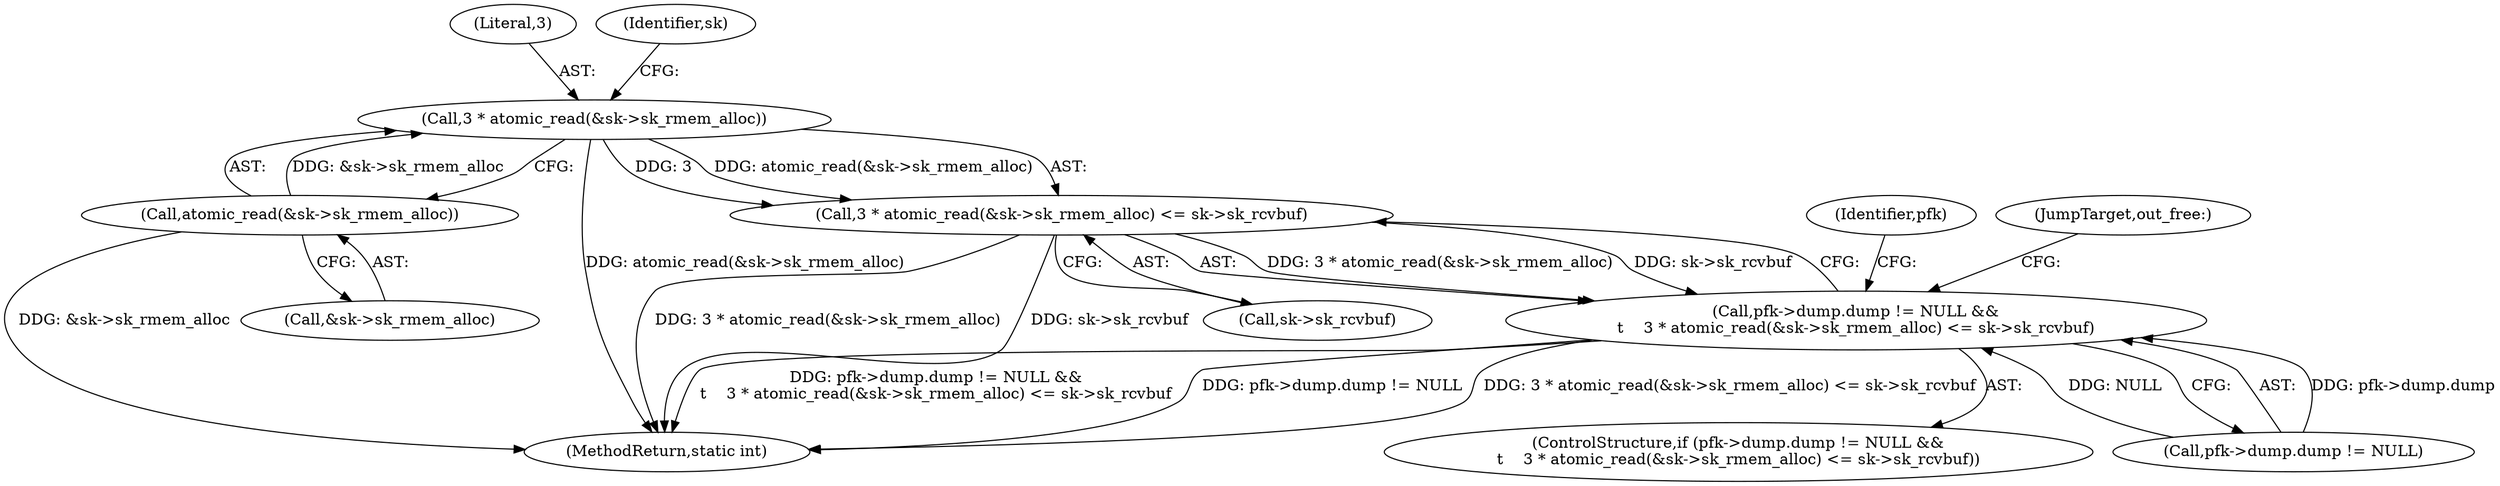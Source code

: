 digraph "0_linux_f3d3342602f8bcbf37d7c46641cb9bca7618eb1c_19@API" {
"1000208" [label="(Call,3 * atomic_read(&sk->sk_rmem_alloc))"];
"1000210" [label="(Call,atomic_read(&sk->sk_rmem_alloc))"];
"1000207" [label="(Call,3 * atomic_read(&sk->sk_rmem_alloc) <= sk->sk_rcvbuf)"];
"1000199" [label="(Call,pfk->dump.dump != NULL &&\n\t    3 * atomic_read(&sk->sk_rmem_alloc) <= sk->sk_rcvbuf)"];
"1000208" [label="(Call,3 * atomic_read(&sk->sk_rmem_alloc))"];
"1000199" [label="(Call,pfk->dump.dump != NULL &&\n\t    3 * atomic_read(&sk->sk_rmem_alloc) <= sk->sk_rcvbuf)"];
"1000219" [label="(Identifier,pfk)"];
"1000220" [label="(JumpTarget,out_free:)"];
"1000215" [label="(Call,sk->sk_rcvbuf)"];
"1000211" [label="(Call,&sk->sk_rmem_alloc)"];
"1000200" [label="(Call,pfk->dump.dump != NULL)"];
"1000198" [label="(ControlStructure,if (pfk->dump.dump != NULL &&\n\t    3 * atomic_read(&sk->sk_rmem_alloc) <= sk->sk_rcvbuf))"];
"1000209" [label="(Literal,3)"];
"1000207" [label="(Call,3 * atomic_read(&sk->sk_rmem_alloc) <= sk->sk_rcvbuf)"];
"1000210" [label="(Call,atomic_read(&sk->sk_rmem_alloc))"];
"1000227" [label="(MethodReturn,static int)"];
"1000216" [label="(Identifier,sk)"];
"1000208" -> "1000207"  [label="AST: "];
"1000208" -> "1000210"  [label="CFG: "];
"1000209" -> "1000208"  [label="AST: "];
"1000210" -> "1000208"  [label="AST: "];
"1000216" -> "1000208"  [label="CFG: "];
"1000208" -> "1000227"  [label="DDG: atomic_read(&sk->sk_rmem_alloc)"];
"1000208" -> "1000207"  [label="DDG: 3"];
"1000208" -> "1000207"  [label="DDG: atomic_read(&sk->sk_rmem_alloc)"];
"1000210" -> "1000208"  [label="DDG: &sk->sk_rmem_alloc"];
"1000210" -> "1000211"  [label="CFG: "];
"1000211" -> "1000210"  [label="AST: "];
"1000210" -> "1000227"  [label="DDG: &sk->sk_rmem_alloc"];
"1000207" -> "1000199"  [label="AST: "];
"1000207" -> "1000215"  [label="CFG: "];
"1000215" -> "1000207"  [label="AST: "];
"1000199" -> "1000207"  [label="CFG: "];
"1000207" -> "1000227"  [label="DDG: 3 * atomic_read(&sk->sk_rmem_alloc)"];
"1000207" -> "1000227"  [label="DDG: sk->sk_rcvbuf"];
"1000207" -> "1000199"  [label="DDG: 3 * atomic_read(&sk->sk_rmem_alloc)"];
"1000207" -> "1000199"  [label="DDG: sk->sk_rcvbuf"];
"1000199" -> "1000198"  [label="AST: "];
"1000199" -> "1000200"  [label="CFG: "];
"1000200" -> "1000199"  [label="AST: "];
"1000219" -> "1000199"  [label="CFG: "];
"1000220" -> "1000199"  [label="CFG: "];
"1000199" -> "1000227"  [label="DDG: pfk->dump.dump != NULL"];
"1000199" -> "1000227"  [label="DDG: 3 * atomic_read(&sk->sk_rmem_alloc) <= sk->sk_rcvbuf"];
"1000199" -> "1000227"  [label="DDG: pfk->dump.dump != NULL &&\n\t    3 * atomic_read(&sk->sk_rmem_alloc) <= sk->sk_rcvbuf"];
"1000200" -> "1000199"  [label="DDG: pfk->dump.dump"];
"1000200" -> "1000199"  [label="DDG: NULL"];
}
